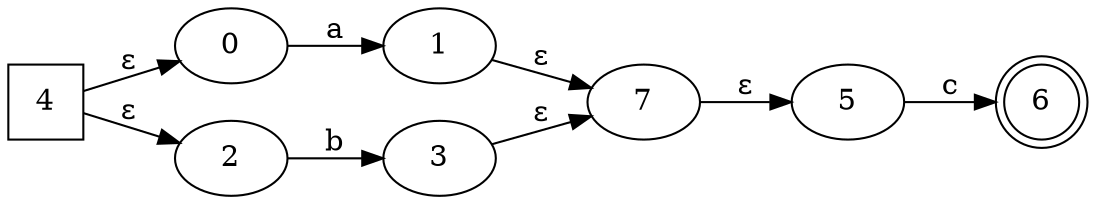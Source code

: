 digraph G {
	rankdir=LR;
	0->1[ label=a ];
	2->3[ label=b ];
	4->0[ label=ɛ ];
	4->2[ label=ɛ ];
	5->6[ label=c ];
	7->5[ label=ɛ ];
	1->7[ label=ɛ ];
	3->7[ label=ɛ ];
	0;
	1;
	2;
	3;
	4 [ shape=square ];
	5;
	6 [ shape=doublecircle ];
	7;

}

